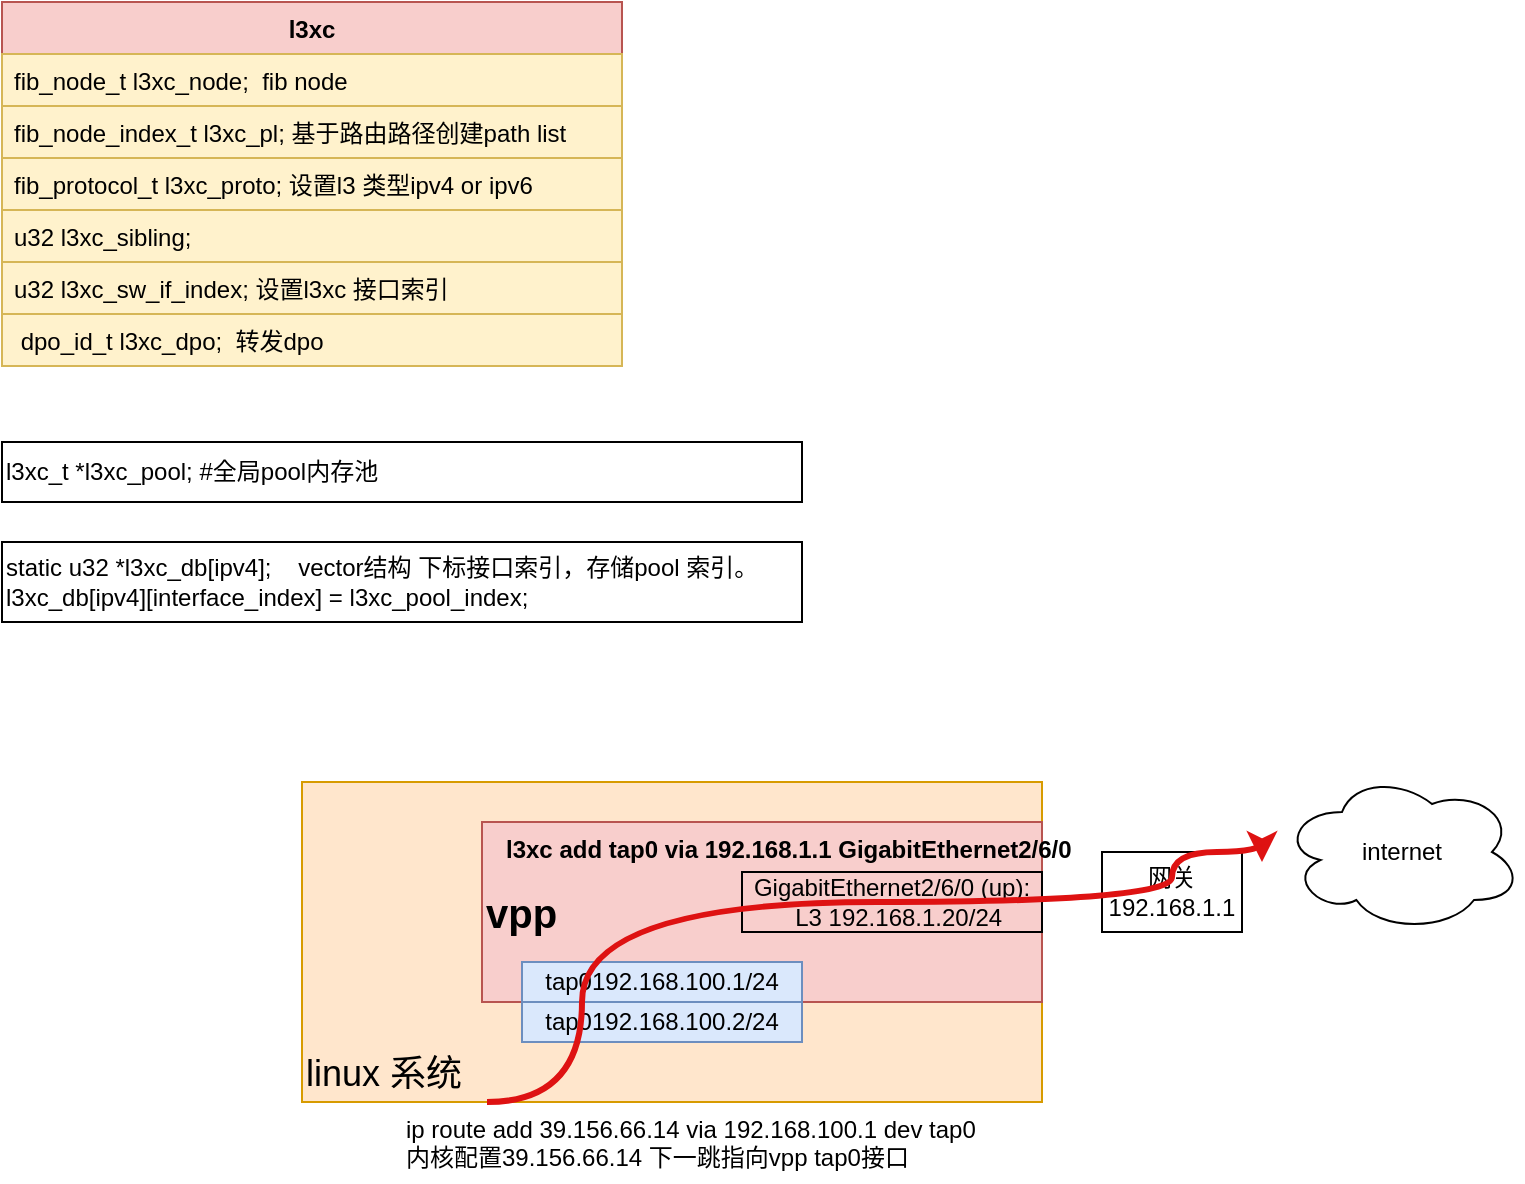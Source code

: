 <mxfile version="21.1.1" type="github">
  <diagram name="第 1 页" id="G18l2_iF89eQzb9kzUqR">
    <mxGraphModel dx="954" dy="541" grid="1" gridSize="10" guides="1" tooltips="1" connect="1" arrows="1" fold="1" page="1" pageScale="1" pageWidth="827" pageHeight="1169" math="0" shadow="0">
      <root>
        <mxCell id="0" />
        <mxCell id="1" parent="0" />
        <mxCell id="ntw0Qp5DpSyMLFI8ATWy-13" value="linux 系统&lt;br&gt;" style="rounded=0;whiteSpace=wrap;html=1;fillColor=#ffe6cc;strokeColor=#d79b00;align=left;fontSize=18;verticalAlign=bottom;" vertex="1" parent="1">
          <mxGeometry x="190" y="430" width="370" height="160" as="geometry" />
        </mxCell>
        <mxCell id="ntw0Qp5DpSyMLFI8ATWy-1" value="l3xc" style="swimlane;fontStyle=1;align=center;verticalAlign=top;childLayout=stackLayout;horizontal=1;startSize=26;horizontalStack=0;resizeParent=1;resizeParentMax=0;resizeLast=0;collapsible=1;marginBottom=0;whiteSpace=wrap;html=1;fillColor=#f8cecc;strokeColor=#b85450;" vertex="1" parent="1">
          <mxGeometry x="40" y="40" width="310" height="182" as="geometry" />
        </mxCell>
        <mxCell id="ntw0Qp5DpSyMLFI8ATWy-2" value="fib_node_t l3xc_node;&amp;nbsp; fib node&amp;nbsp;" style="text;strokeColor=#d6b656;fillColor=#fff2cc;align=left;verticalAlign=top;spacingLeft=4;spacingRight=4;overflow=hidden;rotatable=0;points=[[0,0.5],[1,0.5]];portConstraint=eastwest;whiteSpace=wrap;html=1;" vertex="1" parent="ntw0Qp5DpSyMLFI8ATWy-1">
          <mxGeometry y="26" width="310" height="26" as="geometry" />
        </mxCell>
        <mxCell id="ntw0Qp5DpSyMLFI8ATWy-4" value="fib_node_index_t l3xc_pl; 基于路由路径创建path list" style="text;strokeColor=#d6b656;fillColor=#fff2cc;align=left;verticalAlign=top;spacingLeft=4;spacingRight=4;overflow=hidden;rotatable=0;points=[[0,0.5],[1,0.5]];portConstraint=eastwest;whiteSpace=wrap;html=1;" vertex="1" parent="ntw0Qp5DpSyMLFI8ATWy-1">
          <mxGeometry y="52" width="310" height="26" as="geometry" />
        </mxCell>
        <mxCell id="ntw0Qp5DpSyMLFI8ATWy-5" value="fib_protocol_t l3xc_proto; 设置l3 类型ipv4 or ipv6" style="text;strokeColor=#d6b656;fillColor=#fff2cc;align=left;verticalAlign=top;spacingLeft=4;spacingRight=4;overflow=hidden;rotatable=0;points=[[0,0.5],[1,0.5]];portConstraint=eastwest;whiteSpace=wrap;html=1;" vertex="1" parent="ntw0Qp5DpSyMLFI8ATWy-1">
          <mxGeometry y="78" width="310" height="26" as="geometry" />
        </mxCell>
        <mxCell id="ntw0Qp5DpSyMLFI8ATWy-6" value="u32 l3xc_sibling;" style="text;strokeColor=#d6b656;fillColor=#fff2cc;align=left;verticalAlign=top;spacingLeft=4;spacingRight=4;overflow=hidden;rotatable=0;points=[[0,0.5],[1,0.5]];portConstraint=eastwest;whiteSpace=wrap;html=1;" vertex="1" parent="ntw0Qp5DpSyMLFI8ATWy-1">
          <mxGeometry y="104" width="310" height="26" as="geometry" />
        </mxCell>
        <mxCell id="ntw0Qp5DpSyMLFI8ATWy-7" value="u32 l3xc_sw_if_index; 设置l3xc 接口索引" style="text;strokeColor=#d6b656;fillColor=#fff2cc;align=left;verticalAlign=top;spacingLeft=4;spacingRight=4;overflow=hidden;rotatable=0;points=[[0,0.5],[1,0.5]];portConstraint=eastwest;whiteSpace=wrap;html=1;" vertex="1" parent="ntw0Qp5DpSyMLFI8ATWy-1">
          <mxGeometry y="130" width="310" height="26" as="geometry" />
        </mxCell>
        <mxCell id="ntw0Qp5DpSyMLFI8ATWy-8" value="&amp;nbsp;dpo_id_t l3xc_dpo;&amp;nbsp; 转发dpo" style="text;strokeColor=#d6b656;fillColor=#fff2cc;align=left;verticalAlign=top;spacingLeft=4;spacingRight=4;overflow=hidden;rotatable=0;points=[[0,0.5],[1,0.5]];portConstraint=eastwest;whiteSpace=wrap;html=1;" vertex="1" parent="ntw0Qp5DpSyMLFI8ATWy-1">
          <mxGeometry y="156" width="310" height="26" as="geometry" />
        </mxCell>
        <mxCell id="ntw0Qp5DpSyMLFI8ATWy-9" value="l3xc_t *l3xc_pool; #全局pool内存池" style="text;html=1;strokeColor=default;fillColor=none;align=left;verticalAlign=middle;whiteSpace=wrap;rounded=0;" vertex="1" parent="1">
          <mxGeometry x="40" y="260" width="400" height="30" as="geometry" />
        </mxCell>
        <mxCell id="ntw0Qp5DpSyMLFI8ATWy-10" value="static u32 *l3xc_db[ipv4];&amp;nbsp; &amp;nbsp; vector结构 下标接口索引，存储pool 索引。&lt;br&gt;l3xc_db[ipv4][interface_index] = l3xc_pool_index;" style="text;html=1;strokeColor=default;fillColor=none;align=left;verticalAlign=middle;whiteSpace=wrap;rounded=0;" vertex="1" parent="1">
          <mxGeometry x="40" y="310" width="400" height="40" as="geometry" />
        </mxCell>
        <mxCell id="ntw0Qp5DpSyMLFI8ATWy-11" value="internet" style="ellipse;shape=cloud;whiteSpace=wrap;html=1;" vertex="1" parent="1">
          <mxGeometry x="680" y="425" width="120" height="80" as="geometry" />
        </mxCell>
        <mxCell id="ntw0Qp5DpSyMLFI8ATWy-12" value="&lt;div style=&quot;text-align: justify;&quot;&gt;&lt;span style=&quot;font-size: 20px; background-color: initial;&quot;&gt;&lt;b&gt;vpp&lt;/b&gt;&lt;/span&gt;&lt;/div&gt;" style="rounded=0;whiteSpace=wrap;html=1;fillColor=#f8cecc;strokeColor=#b85450;align=left;" vertex="1" parent="1">
          <mxGeometry x="280" y="450" width="280" height="90" as="geometry" />
        </mxCell>
        <mxCell id="ntw0Qp5DpSyMLFI8ATWy-15" value="&lt;div&gt;GigabitEthernet2/6/0 (up):&lt;/div&gt;&lt;div&gt;&amp;nbsp; L3 192.168.1.20/24&lt;/div&gt;" style="text;html=1;strokeColor=default;fillColor=none;align=center;verticalAlign=middle;whiteSpace=wrap;rounded=0;" vertex="1" parent="1">
          <mxGeometry x="410" y="475" width="150" height="30" as="geometry" />
        </mxCell>
        <mxCell id="ntw0Qp5DpSyMLFI8ATWy-16" value="tap0192.168.100.1/24" style="text;html=1;strokeColor=#6c8ebf;fillColor=#dae8fc;align=center;verticalAlign=middle;whiteSpace=wrap;rounded=0;" vertex="1" parent="1">
          <mxGeometry x="300" y="520" width="140" height="20" as="geometry" />
        </mxCell>
        <mxCell id="ntw0Qp5DpSyMLFI8ATWy-17" value="tap0192.168.100.2/24" style="text;html=1;strokeColor=#6c8ebf;fillColor=#dae8fc;align=center;verticalAlign=middle;whiteSpace=wrap;rounded=0;" vertex="1" parent="1">
          <mxGeometry x="300" y="540" width="140" height="20" as="geometry" />
        </mxCell>
        <mxCell id="ntw0Qp5DpSyMLFI8ATWy-18" value="网关&lt;br&gt;192.168.1.1" style="rounded=0;whiteSpace=wrap;html=1;" vertex="1" parent="1">
          <mxGeometry x="590" y="465" width="70" height="40" as="geometry" />
        </mxCell>
        <mxCell id="ntw0Qp5DpSyMLFI8ATWy-20" style="edgeStyle=orthogonalEdgeStyle;curved=1;rounded=0;orthogonalLoop=1;jettySize=auto;html=1;exitX=0.25;exitY=1;exitDx=0;exitDy=0;strokeWidth=3;strokeColor=#de1212;" edge="1" parent="1" source="ntw0Qp5DpSyMLFI8ATWy-13">
          <mxGeometry relative="1" as="geometry">
            <mxPoint x="670" y="470" as="targetPoint" />
            <Array as="points">
              <mxPoint x="330" y="590" />
              <mxPoint x="330" y="490" />
              <mxPoint x="625" y="490" />
              <mxPoint x="625" y="465" />
            </Array>
          </mxGeometry>
        </mxCell>
        <mxCell id="ntw0Qp5DpSyMLFI8ATWy-21" value="ip route add 39.156.66.14 via 192.168.100.1 dev tap0&lt;br&gt;内核配置39.156.66.14 下一跳指向vpp tap0接口" style="text;whiteSpace=wrap;html=1;" vertex="1" parent="1">
          <mxGeometry x="240" y="590" width="320" height="40" as="geometry" />
        </mxCell>
        <mxCell id="ntw0Qp5DpSyMLFI8ATWy-22" value="&lt;b&gt;l3xc add tap0 via 192.168.1.1 GigabitEthernet2/6/0&lt;/b&gt;" style="text;whiteSpace=wrap;html=1;" vertex="1" parent="1">
          <mxGeometry x="290" y="450" width="320" height="40" as="geometry" />
        </mxCell>
      </root>
    </mxGraphModel>
  </diagram>
</mxfile>
